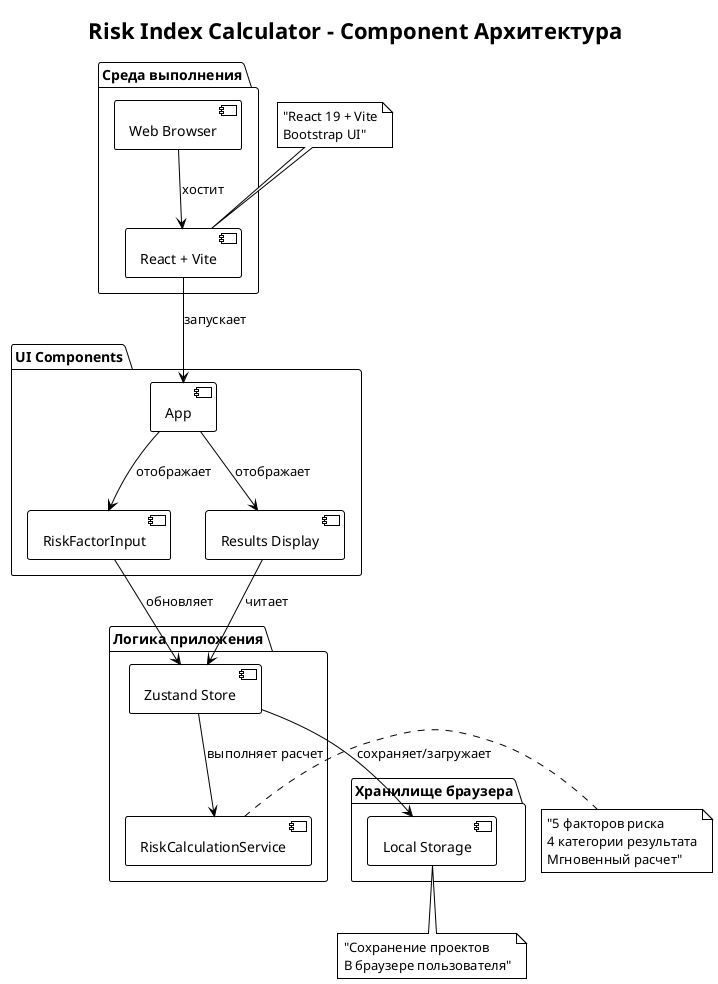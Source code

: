 @startuml RiskIndexCalculatorComponentDiagram

!theme plain
skinparam backgroundColor transparent

title Risk Index Calculator - Component Архитектура

' Основные компоненты
package "UI Components" {
  [App] as App
  [RiskFactorInput] as Input
  [Results Display] as Results
}

package "Логика приложения" {
  [Zustand Store] as Store
  [RiskCalculationService] as CalcService
}

package "Хранилище браузера" {
  [Local Storage] as Storage
}

package "Среда выполнения" {
  [React + Vite] as Framework
  [Web Browser] as Browser
}

' Поток компонентов
App --> Input : отображает
App --> Results : отображает
Input --> Store : обновляет
Results --> Store : читает
Store --> CalcService : выполняет расчет
Store --> Storage : сохраняет/загружает

' Среда выполнения
Framework --> App : запускает
Browser --> Framework : хостит

' Заметки
note right of CalcService : "5 факторов риска\n4 категории результата\nМгновенный расчет"

note bottom of Storage : "Сохранение проектов\nВ браузере пользователя"

note top of Framework : "React 19 + Vite\nBootstrap UI"

@enduml